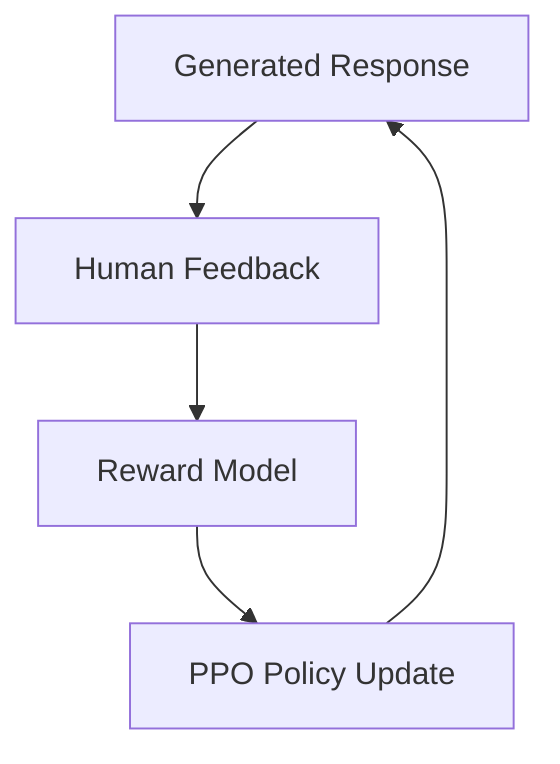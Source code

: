 flowchart TD
  RESP[Generated Response] --> FDBK[Human Feedback]
  FDBK --> RM[Reward Model]
  RM --> PPO[PPO Policy Update]
  PPO --> RESP